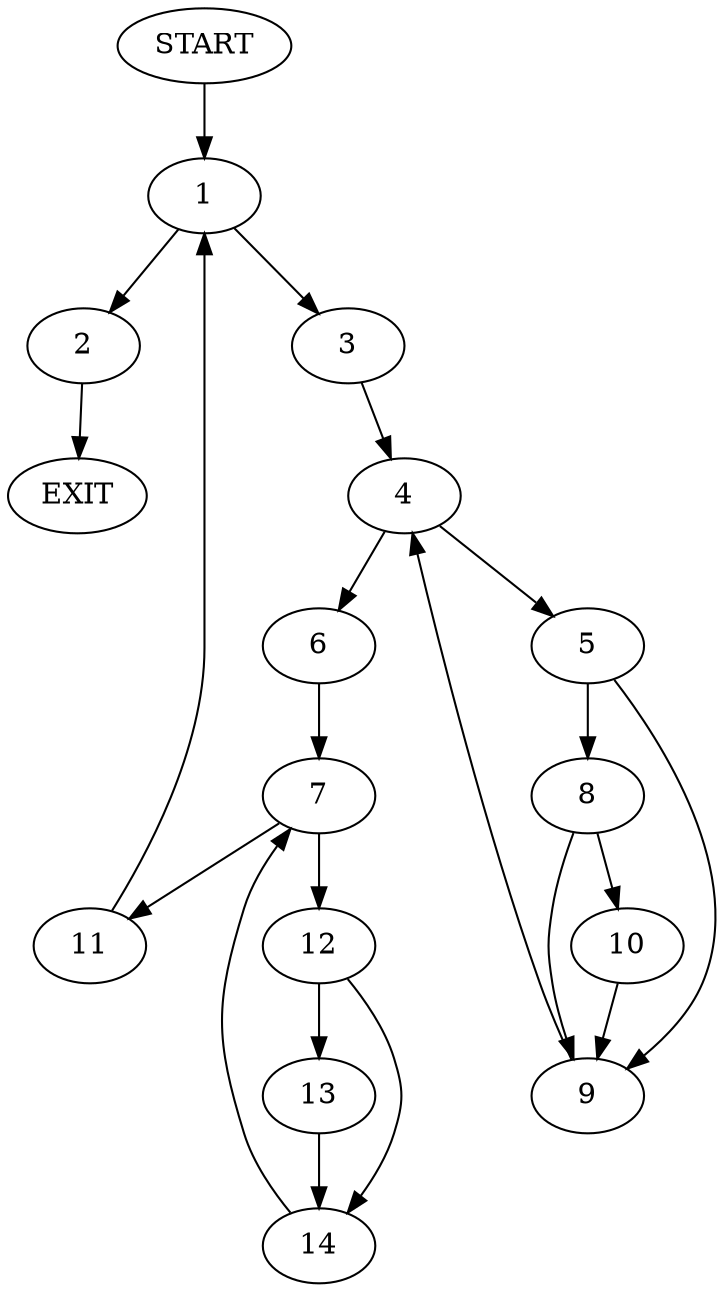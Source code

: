 digraph {
0 [label="START"]
15 [label="EXIT"]
0 -> 1
1 -> 2
1 -> 3
3 -> 4
2 -> 15
4 -> 5
4 -> 6
6 -> 7
5 -> 8
5 -> 9
9 -> 4
8 -> 9
8 -> 10
10 -> 9
7 -> 11
7 -> 12
12 -> 13
12 -> 14
11 -> 1
14 -> 7
13 -> 14
}
